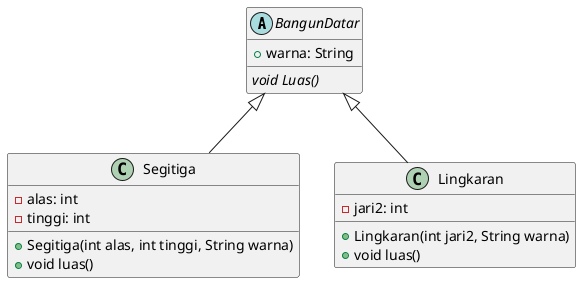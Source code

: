 @startuml abstract
BangunDatar <|-- Segitiga
BangunDatar <|-- Lingkaran

abstract class BangunDatar {
    +warna: String
    {abstract} void Luas()
}

class Segitiga {
    -alas: int
    -tinggi: int
    +Segitiga(int alas, int tinggi, String warna)
    +void luas()
}

class Lingkaran {
    -jari2: int
    +Lingkaran(int jari2, String warna)
    +void luas()
}
@enduml